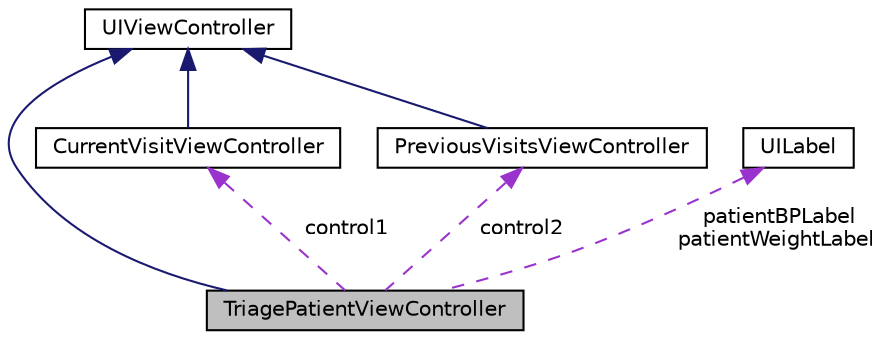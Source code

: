digraph G
{
  edge [fontname="Helvetica",fontsize="10",labelfontname="Helvetica",labelfontsize="10"];
  node [fontname="Helvetica",fontsize="10",shape=record];
  Node1 [label="TriagePatientViewController",height=0.2,width=0.4,color="black", fillcolor="grey75", style="filled" fontcolor="black"];
  Node2 -> Node1 [dir="back",color="midnightblue",fontsize="10",style="solid",fontname="Helvetica"];
  Node2 [label="UIViewController",height=0.2,width=0.4,color="black", fillcolor="white", style="filled",URL="$class_u_i_view_controller.html"];
  Node3 -> Node1 [dir="back",color="darkorchid3",fontsize="10",style="dashed",label=" control1" ,fontname="Helvetica"];
  Node3 [label="CurrentVisitViewController",height=0.2,width=0.4,color="black", fillcolor="white", style="filled",URL="$interface_current_visit_view_controller.html"];
  Node2 -> Node3 [dir="back",color="midnightblue",fontsize="10",style="solid",fontname="Helvetica"];
  Node4 -> Node1 [dir="back",color="darkorchid3",fontsize="10",style="dashed",label=" control2" ,fontname="Helvetica"];
  Node4 [label="PreviousVisitsViewController",height=0.2,width=0.4,color="black", fillcolor="white", style="filled",URL="$interface_previous_visits_view_controller.html"];
  Node2 -> Node4 [dir="back",color="midnightblue",fontsize="10",style="solid",fontname="Helvetica"];
  Node5 -> Node1 [dir="back",color="darkorchid3",fontsize="10",style="dashed",label=" patientBPLabel\npatientWeightLabel" ,fontname="Helvetica"];
  Node5 [label="UILabel",height=0.2,width=0.4,color="black", fillcolor="white", style="filled",URL="$class_u_i_label.html"];
}
